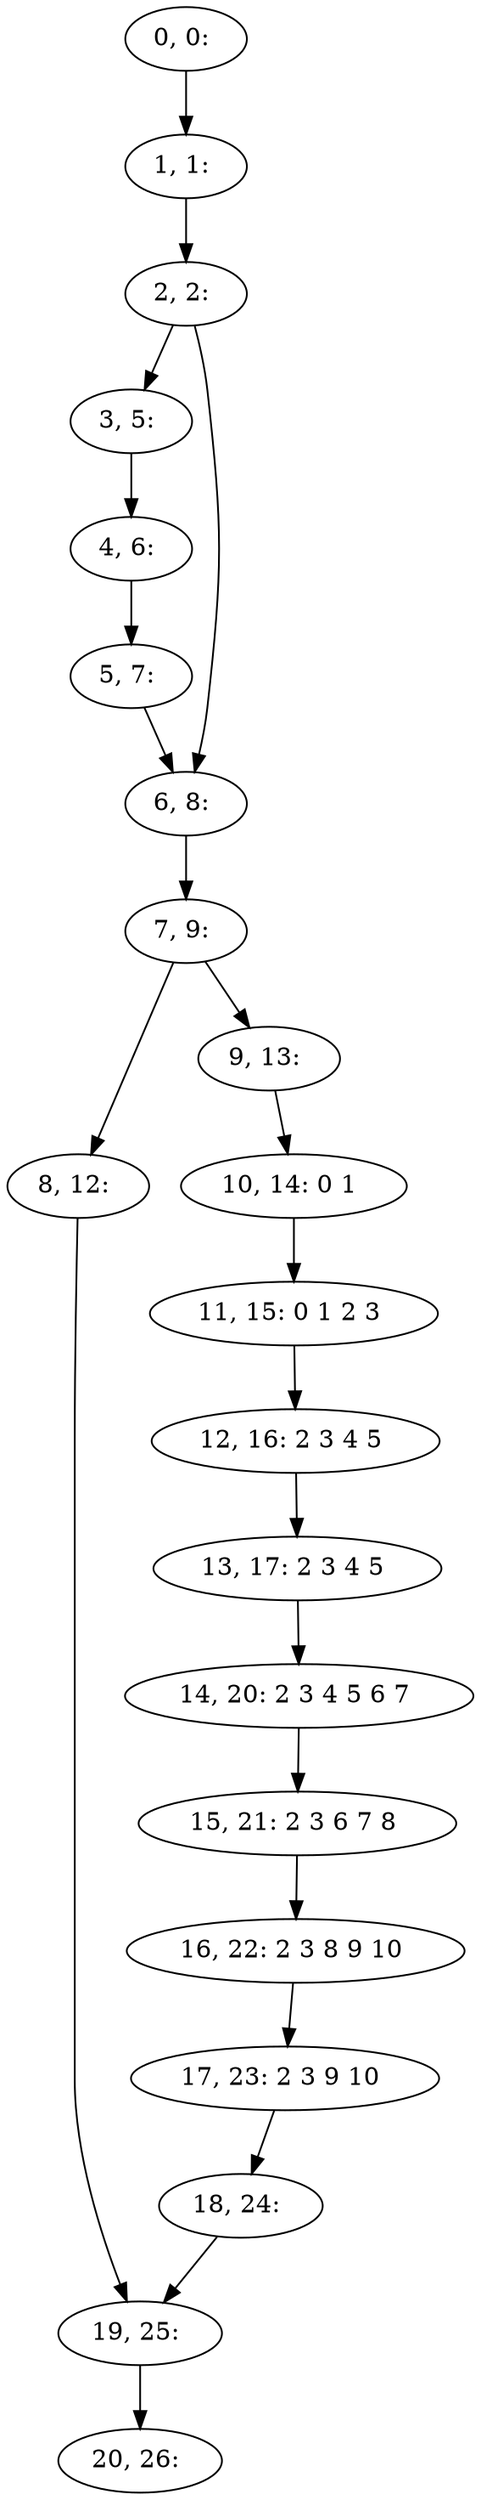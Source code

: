 digraph G {
0[label="0, 0: "];
1[label="1, 1: "];
2[label="2, 2: "];
3[label="3, 5: "];
4[label="4, 6: "];
5[label="5, 7: "];
6[label="6, 8: "];
7[label="7, 9: "];
8[label="8, 12: "];
9[label="9, 13: "];
10[label="10, 14: 0 1 "];
11[label="11, 15: 0 1 2 3 "];
12[label="12, 16: 2 3 4 5 "];
13[label="13, 17: 2 3 4 5 "];
14[label="14, 20: 2 3 4 5 6 7 "];
15[label="15, 21: 2 3 6 7 8 "];
16[label="16, 22: 2 3 8 9 10 "];
17[label="17, 23: 2 3 9 10 "];
18[label="18, 24: "];
19[label="19, 25: "];
20[label="20, 26: "];
0->1 ;
1->2 ;
2->3 ;
2->6 ;
3->4 ;
4->5 ;
5->6 ;
6->7 ;
7->8 ;
7->9 ;
8->19 ;
9->10 ;
10->11 ;
11->12 ;
12->13 ;
13->14 ;
14->15 ;
15->16 ;
16->17 ;
17->18 ;
18->19 ;
19->20 ;
}
